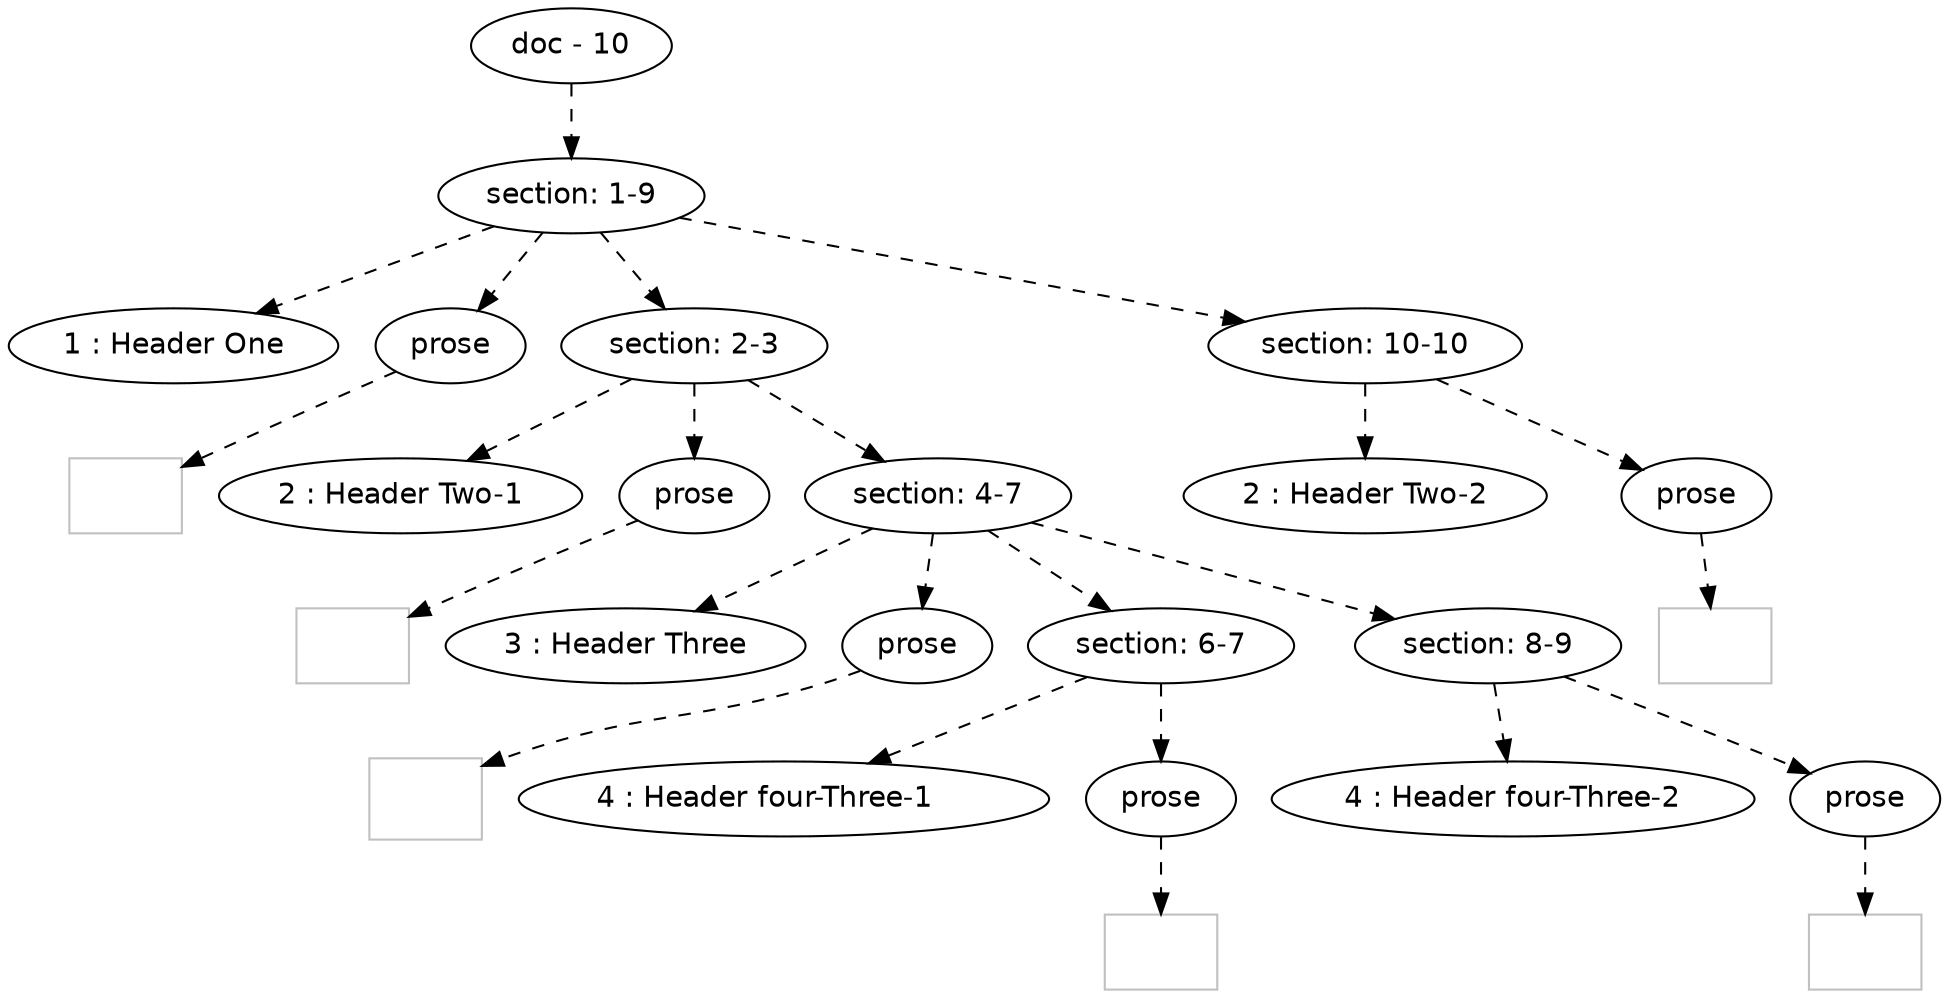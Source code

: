 digraph hierarchy {

node [fontname=Helvetica]
edge [style=dashed]

doc_0 [label="doc - 10"]


doc_0 -> { section_1}
{rank=same; section_1}

section_1 [label="section: 1-9"]


section_1 -> { header_2 prose_3 section_4 section_5}
{rank=same; header_2 prose_3 section_4 section_5}

header_2 [label="1 : Header One"]

prose_3 [label="prose"]

section_4 [label="section: 2-3"]

section_5 [label="section: 10-10"]


prose_3 -> leaf_6
leaf_6  [color=Gray,shape=rectangle,fontname=Inconsolata,label=""]
section_4 -> { header_7 prose_8 section_9}
{rank=same; header_7 prose_8 section_9}

header_7 [label="2 : Header Two-1"]

prose_8 [label="prose"]

section_9 [label="section: 4-7"]


prose_8 -> leaf_10
leaf_10  [color=Gray,shape=rectangle,fontname=Inconsolata,label="
"]
section_9 -> { header_11 prose_12 section_13 section_14}
{rank=same; header_11 prose_12 section_13 section_14}

header_11 [label="3 : Header Three"]

prose_12 [label="prose"]

section_13 [label="section: 6-7"]

section_14 [label="section: 8-9"]


prose_12 -> leaf_15
leaf_15  [color=Gray,shape=rectangle,fontname=Inconsolata,label="
    "]
section_13 -> { header_16 prose_17}
{rank=same; header_16 prose_17}

header_16 [label="4 : Header four-Three-1    "]

prose_17 [label="prose"]


prose_17 -> leaf_18
leaf_18  [color=Gray,shape=rectangle,fontname=Inconsolata,label="
"]
section_14 -> { header_19 prose_20}
{rank=same; header_19 prose_20}

header_19 [label="4 : Header four-Three-2"]

prose_20 [label="prose"]


prose_20 -> leaf_21
leaf_21  [color=Gray,shape=rectangle,fontname=Inconsolata,label="
"]
section_5 -> { header_22 prose_23}
{rank=same; header_22 prose_23}

header_22 [label="2 : Header Two-2"]

prose_23 [label="prose"]


prose_23 -> leaf_24
leaf_24  [color=Gray,shape=rectangle,fontname=Inconsolata,label=""]

}
